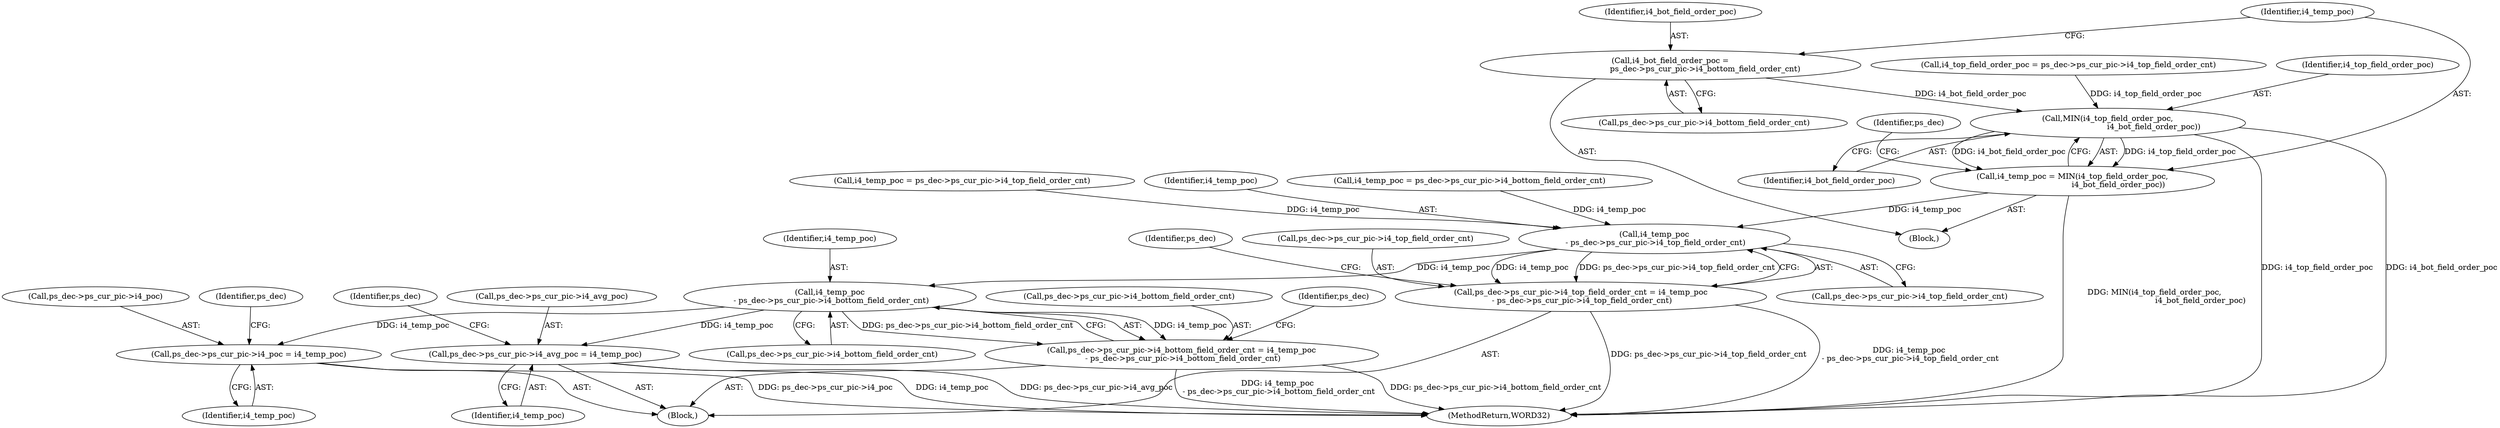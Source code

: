 digraph "0_Android_e629194c62a9a129ce378e08cb1059a8a53f1795_1@pointer" {
"1001265" [label="(Call,i4_bot_field_order_poc =\n                            ps_dec->ps_cur_pic->i4_bottom_field_order_cnt)"];
"1001274" [label="(Call,MIN(i4_top_field_order_poc,\n                                     i4_bot_field_order_poc))"];
"1001272" [label="(Call,i4_temp_poc = MIN(i4_top_field_order_poc,\n                                     i4_bot_field_order_poc))"];
"1001304" [label="(Call,i4_temp_poc\n - ps_dec->ps_cur_pic->i4_top_field_order_cnt)"];
"1001298" [label="(Call,ps_dec->ps_cur_pic->i4_top_field_order_cnt = i4_temp_poc\n - ps_dec->ps_cur_pic->i4_top_field_order_cnt)"];
"1001317" [label="(Call,i4_temp_poc\n - ps_dec->ps_cur_pic->i4_bottom_field_order_cnt)"];
"1001311" [label="(Call,ps_dec->ps_cur_pic->i4_bottom_field_order_cnt = i4_temp_poc\n - ps_dec->ps_cur_pic->i4_bottom_field_order_cnt)"];
"1001324" [label="(Call,ps_dec->ps_cur_pic->i4_poc = i4_temp_poc)"];
"1001331" [label="(Call,ps_dec->ps_cur_pic->i4_avg_poc = i4_temp_poc)"];
"1001275" [label="(Identifier,i4_top_field_order_poc)"];
"1001301" [label="(Identifier,ps_dec)"];
"1001248" [label="(Block,)"];
"1001325" [label="(Call,ps_dec->ps_cur_pic->i4_poc)"];
"1001332" [label="(Call,ps_dec->ps_cur_pic->i4_avg_poc)"];
"1001265" [label="(Call,i4_bot_field_order_poc =\n                            ps_dec->ps_cur_pic->i4_bottom_field_order_cnt)"];
"1001291" [label="(Call,i4_temp_poc = ps_dec->ps_cur_pic->i4_bottom_field_order_cnt)"];
"1001273" [label="(Identifier,i4_temp_poc)"];
"1001311" [label="(Call,ps_dec->ps_cur_pic->i4_bottom_field_order_cnt = i4_temp_poc\n - ps_dec->ps_cur_pic->i4_bottom_field_order_cnt)"];
"1001258" [label="(Call,i4_top_field_order_poc = ps_dec->ps_cur_pic->i4_top_field_order_cnt)"];
"1001304" [label="(Call,i4_temp_poc\n - ps_dec->ps_cur_pic->i4_top_field_order_cnt)"];
"1001312" [label="(Call,ps_dec->ps_cur_pic->i4_bottom_field_order_cnt)"];
"1001334" [label="(Identifier,ps_dec)"];
"1001267" [label="(Call,ps_dec->ps_cur_pic->i4_bottom_field_order_cnt)"];
"1001272" [label="(Call,i4_temp_poc = MIN(i4_top_field_order_poc,\n                                     i4_bot_field_order_poc))"];
"1001341" [label="(Identifier,ps_dec)"];
"1001276" [label="(Identifier,i4_bot_field_order_poc)"];
"1001299" [label="(Call,ps_dec->ps_cur_pic->i4_top_field_order_cnt)"];
"1001283" [label="(Call,i4_temp_poc = ps_dec->ps_cur_pic->i4_top_field_order_cnt)"];
"1001324" [label="(Call,ps_dec->ps_cur_pic->i4_poc = i4_temp_poc)"];
"1001318" [label="(Identifier,i4_temp_poc)"];
"1001327" [label="(Identifier,ps_dec)"];
"1001337" [label="(Identifier,i4_temp_poc)"];
"1001305" [label="(Identifier,i4_temp_poc)"];
"1001266" [label="(Identifier,i4_bot_field_order_poc)"];
"1001257" [label="(Block,)"];
"1001330" [label="(Identifier,i4_temp_poc)"];
"1001306" [label="(Call,ps_dec->ps_cur_pic->i4_top_field_order_cnt)"];
"1001298" [label="(Call,ps_dec->ps_cur_pic->i4_top_field_order_cnt = i4_temp_poc\n - ps_dec->ps_cur_pic->i4_top_field_order_cnt)"];
"1001314" [label="(Identifier,ps_dec)"];
"1002570" [label="(MethodReturn,WORD32)"];
"1001319" [label="(Call,ps_dec->ps_cur_pic->i4_bottom_field_order_cnt)"];
"1001317" [label="(Call,i4_temp_poc\n - ps_dec->ps_cur_pic->i4_bottom_field_order_cnt)"];
"1001274" [label="(Call,MIN(i4_top_field_order_poc,\n                                     i4_bot_field_order_poc))"];
"1001331" [label="(Call,ps_dec->ps_cur_pic->i4_avg_poc = i4_temp_poc)"];
"1001265" -> "1001257"  [label="AST: "];
"1001265" -> "1001267"  [label="CFG: "];
"1001266" -> "1001265"  [label="AST: "];
"1001267" -> "1001265"  [label="AST: "];
"1001273" -> "1001265"  [label="CFG: "];
"1001265" -> "1001274"  [label="DDG: i4_bot_field_order_poc"];
"1001274" -> "1001272"  [label="AST: "];
"1001274" -> "1001276"  [label="CFG: "];
"1001275" -> "1001274"  [label="AST: "];
"1001276" -> "1001274"  [label="AST: "];
"1001272" -> "1001274"  [label="CFG: "];
"1001274" -> "1002570"  [label="DDG: i4_top_field_order_poc"];
"1001274" -> "1002570"  [label="DDG: i4_bot_field_order_poc"];
"1001274" -> "1001272"  [label="DDG: i4_top_field_order_poc"];
"1001274" -> "1001272"  [label="DDG: i4_bot_field_order_poc"];
"1001258" -> "1001274"  [label="DDG: i4_top_field_order_poc"];
"1001272" -> "1001257"  [label="AST: "];
"1001273" -> "1001272"  [label="AST: "];
"1001301" -> "1001272"  [label="CFG: "];
"1001272" -> "1002570"  [label="DDG: MIN(i4_top_field_order_poc,\n                                     i4_bot_field_order_poc)"];
"1001272" -> "1001304"  [label="DDG: i4_temp_poc"];
"1001304" -> "1001298"  [label="AST: "];
"1001304" -> "1001306"  [label="CFG: "];
"1001305" -> "1001304"  [label="AST: "];
"1001306" -> "1001304"  [label="AST: "];
"1001298" -> "1001304"  [label="CFG: "];
"1001304" -> "1001298"  [label="DDG: i4_temp_poc"];
"1001304" -> "1001298"  [label="DDG: ps_dec->ps_cur_pic->i4_top_field_order_cnt"];
"1001291" -> "1001304"  [label="DDG: i4_temp_poc"];
"1001283" -> "1001304"  [label="DDG: i4_temp_poc"];
"1001304" -> "1001317"  [label="DDG: i4_temp_poc"];
"1001298" -> "1001248"  [label="AST: "];
"1001299" -> "1001298"  [label="AST: "];
"1001314" -> "1001298"  [label="CFG: "];
"1001298" -> "1002570"  [label="DDG: ps_dec->ps_cur_pic->i4_top_field_order_cnt"];
"1001298" -> "1002570"  [label="DDG: i4_temp_poc\n - ps_dec->ps_cur_pic->i4_top_field_order_cnt"];
"1001317" -> "1001311"  [label="AST: "];
"1001317" -> "1001319"  [label="CFG: "];
"1001318" -> "1001317"  [label="AST: "];
"1001319" -> "1001317"  [label="AST: "];
"1001311" -> "1001317"  [label="CFG: "];
"1001317" -> "1001311"  [label="DDG: i4_temp_poc"];
"1001317" -> "1001311"  [label="DDG: ps_dec->ps_cur_pic->i4_bottom_field_order_cnt"];
"1001317" -> "1001324"  [label="DDG: i4_temp_poc"];
"1001317" -> "1001331"  [label="DDG: i4_temp_poc"];
"1001311" -> "1001248"  [label="AST: "];
"1001312" -> "1001311"  [label="AST: "];
"1001327" -> "1001311"  [label="CFG: "];
"1001311" -> "1002570"  [label="DDG: ps_dec->ps_cur_pic->i4_bottom_field_order_cnt"];
"1001311" -> "1002570"  [label="DDG: i4_temp_poc\n - ps_dec->ps_cur_pic->i4_bottom_field_order_cnt"];
"1001324" -> "1001248"  [label="AST: "];
"1001324" -> "1001330"  [label="CFG: "];
"1001325" -> "1001324"  [label="AST: "];
"1001330" -> "1001324"  [label="AST: "];
"1001334" -> "1001324"  [label="CFG: "];
"1001324" -> "1002570"  [label="DDG: ps_dec->ps_cur_pic->i4_poc"];
"1001331" -> "1001248"  [label="AST: "];
"1001331" -> "1001337"  [label="CFG: "];
"1001332" -> "1001331"  [label="AST: "];
"1001337" -> "1001331"  [label="AST: "];
"1001341" -> "1001331"  [label="CFG: "];
"1001331" -> "1002570"  [label="DDG: i4_temp_poc"];
"1001331" -> "1002570"  [label="DDG: ps_dec->ps_cur_pic->i4_avg_poc"];
}
